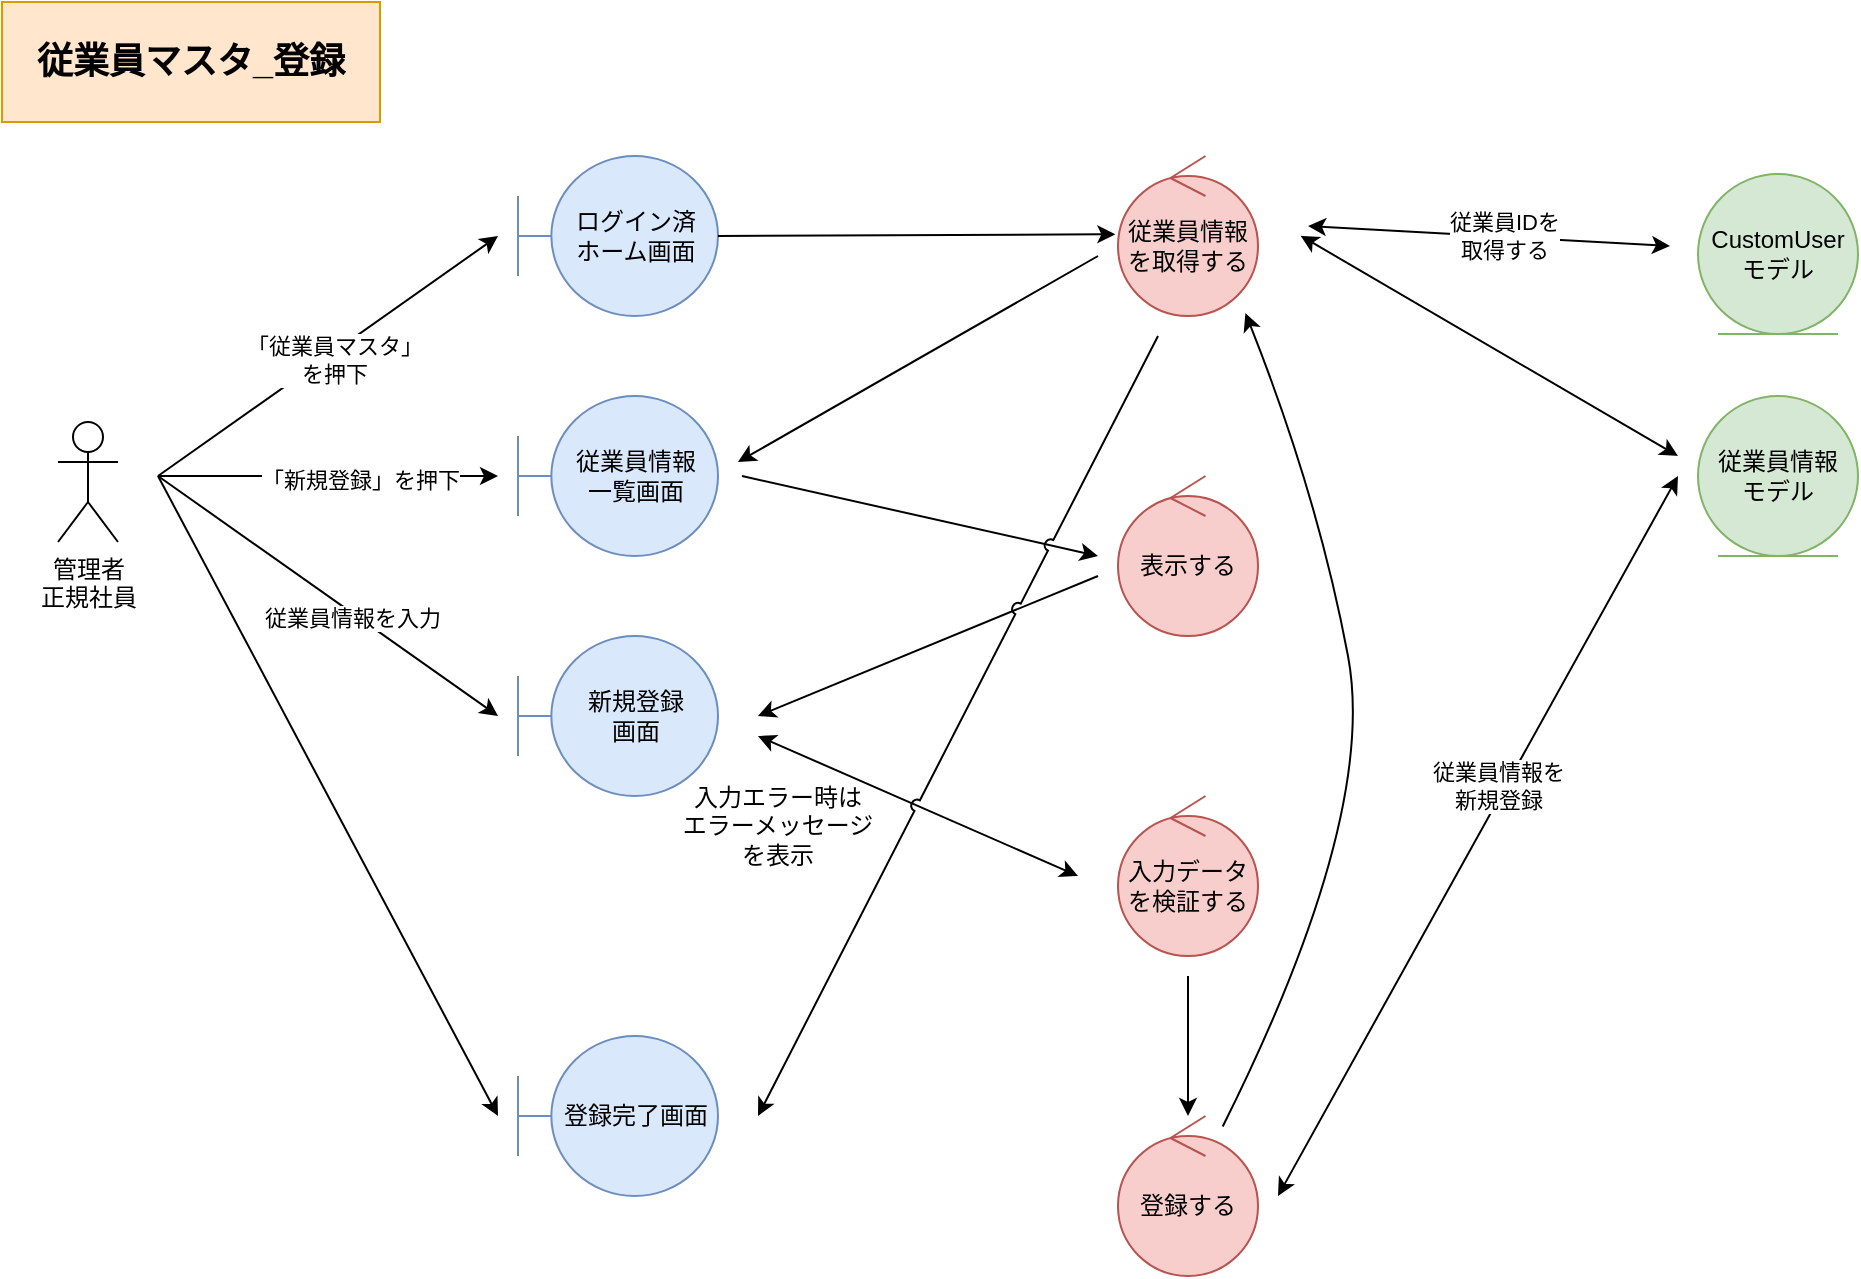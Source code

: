 <mxfile pages="5">
    <diagram id="Hv5B-8PwK2G4hIcCYNjr" name="*従業員情報管理_登録">
        <mxGraphModel dx="1428" dy="859" grid="0" gridSize="10" guides="1" tooltips="1" connect="1" arrows="1" fold="1" page="0" pageScale="1" pageWidth="827" pageHeight="1169" math="0" shadow="0">
            <root>
                <mxCell id="0"/>
                <mxCell id="1" parent="0"/>
                <mxCell id="2" value="ログイン済&lt;br&gt;ホーム画面" style="shape=umlBoundary;whiteSpace=wrap;html=1;fillColor=#dae8fc;strokeColor=#6c8ebf;" parent="1" vertex="1">
                    <mxGeometry x="120" y="40" width="100" height="80" as="geometry"/>
                </mxCell>
                <mxCell id="3" value="従業員情報&lt;br&gt;一覧画面" style="shape=umlBoundary;whiteSpace=wrap;html=1;fillColor=#dae8fc;strokeColor=#6c8ebf;" parent="1" vertex="1">
                    <mxGeometry x="120" y="160" width="100" height="80" as="geometry"/>
                </mxCell>
                <mxCell id="4" value="従業員情報&lt;br&gt;を取得する" style="ellipse;shape=umlControl;whiteSpace=wrap;html=1;fillColor=#f8cecc;strokeColor=#b85450;" parent="1" vertex="1">
                    <mxGeometry x="420" y="40" width="70" height="80" as="geometry"/>
                </mxCell>
                <mxCell id="5" value="" style="endArrow=classic;html=1;rounded=0;exitX=1;exitY=0.5;exitDx=0;exitDy=0;exitPerimeter=0;entryX=-0.019;entryY=0.489;entryDx=0;entryDy=0;entryPerimeter=0;" parent="1" source="2" target="4" edge="1">
                    <mxGeometry width="50" height="50" relative="1" as="geometry">
                        <mxPoint x="240" y="80" as="sourcePoint"/>
                        <mxPoint x="400" y="80" as="targetPoint"/>
                    </mxGeometry>
                </mxCell>
                <mxCell id="7" value="管理者&lt;br&gt;正規社員" style="shape=umlActor;verticalLabelPosition=bottom;verticalAlign=top;html=1;" parent="1" vertex="1">
                    <mxGeometry x="-110" y="173" width="30" height="60" as="geometry"/>
                </mxCell>
                <mxCell id="8" value="新規登録&lt;br&gt;画面" style="shape=umlBoundary;whiteSpace=wrap;html=1;fillColor=#dae8fc;strokeColor=#6c8ebf;" parent="1" vertex="1">
                    <mxGeometry x="120" y="280" width="100" height="80" as="geometry"/>
                </mxCell>
                <mxCell id="9" value="従業員情報&lt;br&gt;モデル" style="ellipse;shape=umlEntity;whiteSpace=wrap;html=1;fillColor=#d5e8d4;strokeColor=#82b366;" parent="1" vertex="1">
                    <mxGeometry x="710" y="160" width="80" height="80" as="geometry"/>
                </mxCell>
                <mxCell id="10" value="" style="endArrow=classic;html=1;rounded=0;exitX=1;exitY=0.5;exitDx=0;exitDy=0;exitPerimeter=0;startArrow=classic;startFill=1;" parent="1" edge="1">
                    <mxGeometry width="50" height="50" relative="1" as="geometry">
                        <mxPoint x="511.33" y="79.88" as="sourcePoint"/>
                        <mxPoint x="700" y="190" as="targetPoint"/>
                    </mxGeometry>
                </mxCell>
                <mxCell id="11" value="" style="endArrow=none;html=1;rounded=0;startArrow=classic;startFill=1;endFill=0;" parent="1" edge="1">
                    <mxGeometry width="50" height="50" relative="1" as="geometry">
                        <mxPoint x="230" y="193" as="sourcePoint"/>
                        <mxPoint x="410" y="90" as="targetPoint"/>
                    </mxGeometry>
                </mxCell>
                <mxCell id="12" value="表示する" style="ellipse;shape=umlControl;whiteSpace=wrap;html=1;fillColor=#f8cecc;strokeColor=#b85450;" parent="1" vertex="1">
                    <mxGeometry x="420" y="200" width="70" height="80" as="geometry"/>
                </mxCell>
                <mxCell id="13" value="" style="endArrow=none;html=1;rounded=0;startArrow=classic;startFill=1;endFill=0;" parent="1" edge="1">
                    <mxGeometry width="50" height="50" relative="1" as="geometry">
                        <mxPoint x="410" y="240" as="sourcePoint"/>
                        <mxPoint x="232" y="200" as="targetPoint"/>
                    </mxGeometry>
                </mxCell>
                <mxCell id="14" value="" style="endArrow=none;html=1;rounded=0;startArrow=classic;startFill=1;endFill=0;" parent="1" edge="1">
                    <mxGeometry width="50" height="50" relative="1" as="geometry">
                        <mxPoint x="240" y="320" as="sourcePoint"/>
                        <mxPoint x="410" y="250" as="targetPoint"/>
                    </mxGeometry>
                </mxCell>
                <mxCell id="15" value="入力データを検証する" style="ellipse;shape=umlControl;whiteSpace=wrap;html=1;fillColor=#f8cecc;strokeColor=#b85450;" parent="1" vertex="1">
                    <mxGeometry x="420" y="360" width="70" height="80" as="geometry"/>
                </mxCell>
                <mxCell id="16" value="" style="endArrow=classic;html=1;rounded=0;startArrow=classic;startFill=1;endFill=1;" parent="1" edge="1">
                    <mxGeometry width="50" height="50" relative="1" as="geometry">
                        <mxPoint x="400" y="400" as="sourcePoint"/>
                        <mxPoint x="240" y="330" as="targetPoint"/>
                    </mxGeometry>
                </mxCell>
                <mxCell id="17" value="登録する" style="ellipse;shape=umlControl;whiteSpace=wrap;html=1;fillColor=#f8cecc;strokeColor=#b85450;" parent="1" vertex="1">
                    <mxGeometry x="420" y="520" width="70" height="80" as="geometry"/>
                </mxCell>
                <mxCell id="18" value="" style="endArrow=none;html=1;rounded=0;startArrow=classic;startFill=1;endFill=0;" parent="1" source="17" edge="1">
                    <mxGeometry width="50" height="50" relative="1" as="geometry">
                        <mxPoint x="410" y="410" as="sourcePoint"/>
                        <mxPoint x="455" y="450" as="targetPoint"/>
                    </mxGeometry>
                </mxCell>
                <mxCell id="19" value="" style="endArrow=classic;html=1;rounded=0;startArrow=classic;startFill=1;endFill=1;" parent="1" edge="1">
                    <mxGeometry width="50" height="50" relative="1" as="geometry">
                        <mxPoint x="700" y="200" as="sourcePoint"/>
                        <mxPoint x="500" y="560" as="targetPoint"/>
                    </mxGeometry>
                </mxCell>
                <mxCell id="gHbTxZYjRix86hwpBTfX-34" value="従業員情報を&lt;br&gt;新規登録" style="edgeLabel;html=1;align=center;verticalAlign=middle;resizable=0;points=[];" parent="19" vertex="1" connectable="0">
                    <mxGeometry x="0.091" y="4" relative="1" as="geometry">
                        <mxPoint x="15" y="-43" as="offset"/>
                    </mxGeometry>
                </mxCell>
                <mxCell id="22" value="入力エラー時は&lt;br&gt;エラーメッセージ&lt;br&gt;を表示" style="text;html=1;strokeColor=none;fillColor=none;align=center;verticalAlign=middle;whiteSpace=wrap;rounded=0;" parent="1" vertex="1">
                    <mxGeometry x="170" y="360" width="160" height="30" as="geometry"/>
                </mxCell>
                <mxCell id="23" value="登録完了画面" style="shape=umlBoundary;whiteSpace=wrap;html=1;fillColor=#dae8fc;strokeColor=#6c8ebf;" parent="1" vertex="1">
                    <mxGeometry x="120" y="480" width="100" height="80" as="geometry"/>
                </mxCell>
                <mxCell id="24" value="" style="endArrow=none;html=1;rounded=0;startArrow=classic;startFill=1;endFill=0;jumpStyle=arc;" parent="1" edge="1">
                    <mxGeometry width="50" height="50" relative="1" as="geometry">
                        <mxPoint x="240" y="520" as="sourcePoint"/>
                        <mxPoint x="440" y="130" as="targetPoint"/>
                    </mxGeometry>
                </mxCell>
                <mxCell id="25" value="" style="endArrow=classic;html=1;rounded=0;" parent="1" edge="1">
                    <mxGeometry width="50" height="50" relative="1" as="geometry">
                        <mxPoint x="-60" y="200" as="sourcePoint"/>
                        <mxPoint x="110" y="80" as="targetPoint"/>
                    </mxGeometry>
                </mxCell>
                <mxCell id="30" value="「従業員マスタ」&lt;br&gt;を押下" style="edgeLabel;html=1;align=center;verticalAlign=middle;resizable=0;points=[];" parent="25" vertex="1" connectable="0">
                    <mxGeometry x="-0.222" relative="1" as="geometry">
                        <mxPoint x="22" y="-12" as="offset"/>
                    </mxGeometry>
                </mxCell>
                <mxCell id="26" value="" style="endArrow=classic;html=1;rounded=0;" parent="1" edge="1">
                    <mxGeometry width="50" height="50" relative="1" as="geometry">
                        <mxPoint x="-60" y="200" as="sourcePoint"/>
                        <mxPoint x="110" y="200" as="targetPoint"/>
                    </mxGeometry>
                </mxCell>
                <mxCell id="32" value="「新規登録」を押下" style="edgeLabel;html=1;align=center;verticalAlign=middle;resizable=0;points=[];" parent="26" vertex="1" connectable="0">
                    <mxGeometry x="0.19" y="-2" relative="1" as="geometry">
                        <mxPoint as="offset"/>
                    </mxGeometry>
                </mxCell>
                <mxCell id="27" value="" style="endArrow=classic;html=1;rounded=0;" parent="1" edge="1">
                    <mxGeometry width="50" height="50" relative="1" as="geometry">
                        <mxPoint x="-60" y="200" as="sourcePoint"/>
                        <mxPoint x="110" y="320" as="targetPoint"/>
                    </mxGeometry>
                </mxCell>
                <mxCell id="33" value="従業員情報を入力" style="edgeLabel;html=1;align=center;verticalAlign=middle;resizable=0;points=[];" parent="27" vertex="1" connectable="0">
                    <mxGeometry x="0.151" y="-2" relative="1" as="geometry">
                        <mxPoint as="offset"/>
                    </mxGeometry>
                </mxCell>
                <mxCell id="28" value="" style="endArrow=classic;html=1;rounded=0;" parent="1" edge="1">
                    <mxGeometry width="50" height="50" relative="1" as="geometry">
                        <mxPoint x="-60" y="200" as="sourcePoint"/>
                        <mxPoint x="110" y="520" as="targetPoint"/>
                    </mxGeometry>
                </mxCell>
                <mxCell id="29" value="従業員マスタ_登録" style="rounded=0;whiteSpace=wrap;html=1;fillColor=#ffe6cc;strokeColor=#d79b00;fontStyle=1;fontSize=18;" parent="1" vertex="1">
                    <mxGeometry x="-138" y="-37" width="189" height="60" as="geometry"/>
                </mxCell>
                <mxCell id="34" value="" style="curved=1;endArrow=classic;html=1;rounded=0;entryX=0.91;entryY=0.982;entryDx=0;entryDy=0;entryPerimeter=0;" parent="1" source="17" target="4" edge="1">
                    <mxGeometry width="50" height="50" relative="1" as="geometry">
                        <mxPoint x="140" y="330" as="sourcePoint"/>
                        <mxPoint x="190" y="280" as="targetPoint"/>
                        <Array as="points">
                            <mxPoint x="550" y="370"/>
                            <mxPoint x="520" y="210"/>
                        </Array>
                    </mxGeometry>
                </mxCell>
                <mxCell id="35" value="&lt;div style=&quot;color: rgb(177 , 231 , 177) ; background-color: rgb(0 , 32 , 32) ; font-family: &amp;#34;consolas&amp;#34; , &amp;#34;courier new&amp;#34; , monospace ; font-size: 14px ; line-height: 19px&quot;&gt;&lt;/div&gt;CustomUser&lt;br&gt;モデル" style="ellipse;shape=umlEntity;whiteSpace=wrap;html=1;fillColor=#d5e8d4;strokeColor=#82b366;" vertex="1" parent="1">
                    <mxGeometry x="710" y="49" width="80" height="80" as="geometry"/>
                </mxCell>
                <mxCell id="38" value="" style="endArrow=classic;html=1;rounded=0;startArrow=classic;startFill=1;" edge="1" parent="1">
                    <mxGeometry width="50" height="50" relative="1" as="geometry">
                        <mxPoint x="515" y="75" as="sourcePoint"/>
                        <mxPoint x="696" y="85" as="targetPoint"/>
                    </mxGeometry>
                </mxCell>
                <mxCell id="42" value="従業員IDを&lt;br&gt;取得する" style="edgeLabel;html=1;align=center;verticalAlign=middle;resizable=0;points=[];" vertex="1" connectable="0" parent="38">
                    <mxGeometry x="0.112" y="1" relative="1" as="geometry">
                        <mxPoint x="-3" as="offset"/>
                    </mxGeometry>
                </mxCell>
            </root>
        </mxGraphModel>
    </diagram>
    <diagram id="1LEc2-5TT9iGUVNX-sWB" name="*従業員情報管理_参照">
        <mxGraphModel dx="1428" dy="859" grid="0" gridSize="10" guides="1" tooltips="1" connect="1" arrows="1" fold="1" page="0" pageScale="1" pageWidth="827" pageHeight="1169" math="0" shadow="0">
            <root>
                <mxCell id="teE-KG6T1Xzd7_iqs4cO-0"/>
                <mxCell id="teE-KG6T1Xzd7_iqs4cO-1" parent="teE-KG6T1Xzd7_iqs4cO-0"/>
                <mxCell id="teE-KG6T1Xzd7_iqs4cO-3" value="ログイン済&lt;br&gt;ホーム画面" style="shape=umlBoundary;whiteSpace=wrap;html=1;fillColor=#dae8fc;strokeColor=#6c8ebf;" parent="teE-KG6T1Xzd7_iqs4cO-1" vertex="1">
                    <mxGeometry x="120" y="40" width="100" height="80" as="geometry"/>
                </mxCell>
                <mxCell id="teE-KG6T1Xzd7_iqs4cO-4" value="従業員情報&lt;br&gt;一覧画面" style="shape=umlBoundary;whiteSpace=wrap;html=1;fillColor=#dae8fc;strokeColor=#6c8ebf;" parent="teE-KG6T1Xzd7_iqs4cO-1" vertex="1">
                    <mxGeometry x="120" y="160" width="100" height="80" as="geometry"/>
                </mxCell>
                <mxCell id="teE-KG6T1Xzd7_iqs4cO-5" value="従業員情報&lt;br&gt;を取得する" style="ellipse;shape=umlControl;whiteSpace=wrap;html=1;fillColor=#f8cecc;strokeColor=#b85450;" parent="teE-KG6T1Xzd7_iqs4cO-1" vertex="1">
                    <mxGeometry x="420" y="40" width="70" height="80" as="geometry"/>
                </mxCell>
                <mxCell id="teE-KG6T1Xzd7_iqs4cO-6" value="従業員情報&lt;br&gt;モデル" style="ellipse;shape=umlEntity;whiteSpace=wrap;html=1;fillColor=#d5e8d4;strokeColor=#82b366;" parent="teE-KG6T1Xzd7_iqs4cO-1" vertex="1">
                    <mxGeometry x="640" y="120" width="80" height="80" as="geometry"/>
                </mxCell>
                <mxCell id="teE-KG6T1Xzd7_iqs4cO-7" value="表示する" style="ellipse;shape=umlControl;whiteSpace=wrap;html=1;fillColor=#f8cecc;strokeColor=#b85450;" parent="teE-KG6T1Xzd7_iqs4cO-1" vertex="1">
                    <mxGeometry x="420" y="210" width="70" height="80" as="geometry"/>
                </mxCell>
                <mxCell id="teE-KG6T1Xzd7_iqs4cO-8" value="詳細画面" style="shape=umlBoundary;whiteSpace=wrap;html=1;fillColor=#dae8fc;strokeColor=#6c8ebf;" parent="teE-KG6T1Xzd7_iqs4cO-1" vertex="1">
                    <mxGeometry x="120" y="280" width="100" height="80" as="geometry"/>
                </mxCell>
                <mxCell id="teE-KG6T1Xzd7_iqs4cO-9" value="" style="endArrow=classic;html=1;rounded=0;exitX=1;exitY=0.5;exitDx=0;exitDy=0;exitPerimeter=0;entryX=-0.019;entryY=0.489;entryDx=0;entryDy=0;entryPerimeter=0;" parent="teE-KG6T1Xzd7_iqs4cO-1" source="teE-KG6T1Xzd7_iqs4cO-3" target="teE-KG6T1Xzd7_iqs4cO-5" edge="1">
                    <mxGeometry width="50" height="50" relative="1" as="geometry">
                        <mxPoint x="240" y="80" as="sourcePoint"/>
                        <mxPoint x="400" y="80" as="targetPoint"/>
                    </mxGeometry>
                </mxCell>
                <mxCell id="teE-KG6T1Xzd7_iqs4cO-11" value="" style="endArrow=classic;html=1;rounded=0;" parent="teE-KG6T1Xzd7_iqs4cO-1" edge="1">
                    <mxGeometry width="50" height="50" relative="1" as="geometry">
                        <mxPoint x="410" y="90" as="sourcePoint"/>
                        <mxPoint x="240" y="200" as="targetPoint"/>
                    </mxGeometry>
                </mxCell>
                <mxCell id="teE-KG6T1Xzd7_iqs4cO-12" value="" style="endArrow=classic;html=1;rounded=0;" parent="teE-KG6T1Xzd7_iqs4cO-1" edge="1">
                    <mxGeometry width="50" height="50" relative="1" as="geometry">
                        <mxPoint x="240" y="210" as="sourcePoint"/>
                        <mxPoint x="410" y="260" as="targetPoint"/>
                    </mxGeometry>
                </mxCell>
                <mxCell id="teE-KG6T1Xzd7_iqs4cO-13" value="" style="endArrow=classic;html=1;rounded=0;" parent="teE-KG6T1Xzd7_iqs4cO-1" edge="1">
                    <mxGeometry width="50" height="50" relative="1" as="geometry">
                        <mxPoint x="400" y="270" as="sourcePoint"/>
                        <mxPoint x="240" y="320" as="targetPoint"/>
                    </mxGeometry>
                </mxCell>
                <mxCell id="teE-KG6T1Xzd7_iqs4cO-14" value="" style="endArrow=classic;html=1;rounded=0;startArrow=classic;startFill=1;" parent="teE-KG6T1Xzd7_iqs4cO-1" edge="1">
                    <mxGeometry width="50" height="50" relative="1" as="geometry">
                        <mxPoint x="500" y="80" as="sourcePoint"/>
                        <mxPoint x="630" y="150" as="targetPoint"/>
                    </mxGeometry>
                </mxCell>
                <mxCell id="GUXRypuZOEhrL2tdMeo5-0" value="従業員マスタ_参照" style="rounded=0;whiteSpace=wrap;html=1;fillColor=#ffe6cc;strokeColor=#d79b00;fontStyle=1;fontSize=18;" parent="teE-KG6T1Xzd7_iqs4cO-1" vertex="1">
                    <mxGeometry x="-138" y="-37" width="189" height="60" as="geometry"/>
                </mxCell>
                <mxCell id="yc1Dgl9wyBoy2emGXdmd-0" value="管理者&lt;br&gt;正規社員" style="shape=umlActor;verticalLabelPosition=bottom;verticalAlign=top;html=1;" parent="teE-KG6T1Xzd7_iqs4cO-1" vertex="1">
                    <mxGeometry x="-110" y="173" width="30" height="60" as="geometry"/>
                </mxCell>
                <mxCell id="yc1Dgl9wyBoy2emGXdmd-1" value="" style="endArrow=classic;html=1;rounded=0;" parent="teE-KG6T1Xzd7_iqs4cO-1" edge="1">
                    <mxGeometry width="50" height="50" relative="1" as="geometry">
                        <mxPoint x="-60" y="200" as="sourcePoint"/>
                        <mxPoint x="110" y="80" as="targetPoint"/>
                    </mxGeometry>
                </mxCell>
                <mxCell id="yc1Dgl9wyBoy2emGXdmd-2" value="「従業員情報マスタ」&lt;br&gt;を押下" style="edgeLabel;html=1;align=center;verticalAlign=middle;resizable=0;points=[];" parent="yc1Dgl9wyBoy2emGXdmd-1" vertex="1" connectable="0">
                    <mxGeometry x="-0.222" relative="1" as="geometry">
                        <mxPoint x="17" y="-13" as="offset"/>
                    </mxGeometry>
                </mxCell>
                <mxCell id="yc1Dgl9wyBoy2emGXdmd-3" value="" style="endArrow=classic;html=1;rounded=0;" parent="teE-KG6T1Xzd7_iqs4cO-1" edge="1">
                    <mxGeometry width="50" height="50" relative="1" as="geometry">
                        <mxPoint x="-60" y="200" as="sourcePoint"/>
                        <mxPoint x="110" y="200" as="targetPoint"/>
                    </mxGeometry>
                </mxCell>
                <mxCell id="yc1Dgl9wyBoy2emGXdmd-4" value="従業員を選択" style="edgeLabel;html=1;align=center;verticalAlign=middle;resizable=0;points=[];" parent="yc1Dgl9wyBoy2emGXdmd-3" vertex="1" connectable="0">
                    <mxGeometry x="0.19" y="-2" relative="1" as="geometry">
                        <mxPoint as="offset"/>
                    </mxGeometry>
                </mxCell>
                <mxCell id="yc1Dgl9wyBoy2emGXdmd-5" value="" style="endArrow=classic;html=1;rounded=0;" parent="teE-KG6T1Xzd7_iqs4cO-1" edge="1">
                    <mxGeometry width="50" height="50" relative="1" as="geometry">
                        <mxPoint x="-60" y="200" as="sourcePoint"/>
                        <mxPoint x="110" y="320" as="targetPoint"/>
                    </mxGeometry>
                </mxCell>
                <mxCell id="Bje9i6lHRft2zSghojRa-0" value="&lt;div style=&quot;color: rgb(177 , 231 , 177) ; background-color: rgb(0 , 32 , 32) ; font-family: &amp;#34;consolas&amp;#34; , &amp;#34;courier new&amp;#34; , monospace ; font-size: 14px ; line-height: 19px&quot;&gt;&lt;/div&gt;CustomUser&lt;br&gt;モデル" style="ellipse;shape=umlEntity;whiteSpace=wrap;html=1;fillColor=#d5e8d4;strokeColor=#82b366;" vertex="1" parent="teE-KG6T1Xzd7_iqs4cO-1">
                    <mxGeometry x="640" y="11" width="80" height="80" as="geometry"/>
                </mxCell>
                <mxCell id="Bje9i6lHRft2zSghojRa-1" value="" style="endArrow=classic;html=1;rounded=0;startArrow=classic;startFill=1;" edge="1" parent="teE-KG6T1Xzd7_iqs4cO-1">
                    <mxGeometry width="50" height="50" relative="1" as="geometry">
                        <mxPoint x="503" y="71" as="sourcePoint"/>
                        <mxPoint x="626" y="47" as="targetPoint"/>
                    </mxGeometry>
                </mxCell>
                <mxCell id="Bje9i6lHRft2zSghojRa-2" value="従業員IDを&lt;br&gt;取得する" style="edgeLabel;html=1;align=center;verticalAlign=middle;resizable=0;points=[];" vertex="1" connectable="0" parent="Bje9i6lHRft2zSghojRa-1">
                    <mxGeometry x="0.112" y="1" relative="1" as="geometry">
                        <mxPoint x="-3" as="offset"/>
                    </mxGeometry>
                </mxCell>
            </root>
        </mxGraphModel>
    </diagram>
    <diagram id="OLmLsMBLRtIgLy6cQK2p" name="*従業員情報管理_編集">
        <mxGraphModel dx="1428" dy="859" grid="0" gridSize="10" guides="1" tooltips="1" connect="1" arrows="1" fold="1" page="0" pageScale="1" pageWidth="827" pageHeight="1169" math="0" shadow="0">
            <root>
                <mxCell id="M7JWOXm7xKOBKCvq_NVv-0"/>
                <mxCell id="M7JWOXm7xKOBKCvq_NVv-1" parent="M7JWOXm7xKOBKCvq_NVv-0"/>
                <mxCell id="M7JWOXm7xKOBKCvq_NVv-3" value="ログイン済&lt;br&gt;ホーム画面" style="shape=umlBoundary;whiteSpace=wrap;html=1;fillColor=#dae8fc;strokeColor=#6c8ebf;" parent="M7JWOXm7xKOBKCvq_NVv-1" vertex="1">
                    <mxGeometry x="120" y="40" width="100" height="80" as="geometry"/>
                </mxCell>
                <mxCell id="M7JWOXm7xKOBKCvq_NVv-4" value="従業員情報&lt;br&gt;一覧画面" style="shape=umlBoundary;whiteSpace=wrap;html=1;fillColor=#dae8fc;strokeColor=#6c8ebf;" parent="M7JWOXm7xKOBKCvq_NVv-1" vertex="1">
                    <mxGeometry x="120" y="160" width="100" height="80" as="geometry"/>
                </mxCell>
                <mxCell id="M7JWOXm7xKOBKCvq_NVv-5" value="従業員情報&lt;br&gt;を取得する" style="ellipse;shape=umlControl;whiteSpace=wrap;html=1;fillColor=#f8cecc;strokeColor=#b85450;" parent="M7JWOXm7xKOBKCvq_NVv-1" vertex="1">
                    <mxGeometry x="420" y="40" width="70" height="80" as="geometry"/>
                </mxCell>
                <mxCell id="M7JWOXm7xKOBKCvq_NVv-6" value="従業員情報&lt;br&gt;モデル" style="ellipse;shape=umlEntity;whiteSpace=wrap;html=1;fillColor=#d5e8d4;strokeColor=#82b366;" parent="M7JWOXm7xKOBKCvq_NVv-1" vertex="1">
                    <mxGeometry x="640" y="120" width="80" height="80" as="geometry"/>
                </mxCell>
                <mxCell id="M7JWOXm7xKOBKCvq_NVv-7" value="表示する" style="ellipse;shape=umlControl;whiteSpace=wrap;html=1;fillColor=#f8cecc;strokeColor=#b85450;" parent="M7JWOXm7xKOBKCvq_NVv-1" vertex="1">
                    <mxGeometry x="420" y="160" width="70" height="80" as="geometry"/>
                </mxCell>
                <mxCell id="M7JWOXm7xKOBKCvq_NVv-8" value="詳細画面" style="shape=umlBoundary;whiteSpace=wrap;html=1;fillColor=#dae8fc;strokeColor=#6c8ebf;" parent="M7JWOXm7xKOBKCvq_NVv-1" vertex="1">
                    <mxGeometry x="120" y="280" width="100" height="80" as="geometry"/>
                </mxCell>
                <mxCell id="M7JWOXm7xKOBKCvq_NVv-9" value="" style="endArrow=classic;html=1;rounded=0;exitX=1;exitY=0.5;exitDx=0;exitDy=0;exitPerimeter=0;entryX=-0.019;entryY=0.489;entryDx=0;entryDy=0;entryPerimeter=0;" parent="M7JWOXm7xKOBKCvq_NVv-1" source="M7JWOXm7xKOBKCvq_NVv-3" target="M7JWOXm7xKOBKCvq_NVv-5" edge="1">
                    <mxGeometry width="50" height="50" relative="1" as="geometry">
                        <mxPoint x="240" y="80" as="sourcePoint"/>
                        <mxPoint x="400" y="80" as="targetPoint"/>
                    </mxGeometry>
                </mxCell>
                <mxCell id="M7JWOXm7xKOBKCvq_NVv-11" value="" style="endArrow=classic;html=1;rounded=0;" parent="M7JWOXm7xKOBKCvq_NVv-1" edge="1">
                    <mxGeometry width="50" height="50" relative="1" as="geometry">
                        <mxPoint x="410" y="90" as="sourcePoint"/>
                        <mxPoint x="240" y="190" as="targetPoint"/>
                    </mxGeometry>
                </mxCell>
                <mxCell id="M7JWOXm7xKOBKCvq_NVv-12" value="" style="endArrow=classic;html=1;rounded=0;" parent="M7JWOXm7xKOBKCvq_NVv-1" edge="1">
                    <mxGeometry width="50" height="50" relative="1" as="geometry">
                        <mxPoint x="240" y="200" as="sourcePoint"/>
                        <mxPoint x="410" y="200" as="targetPoint"/>
                    </mxGeometry>
                </mxCell>
                <mxCell id="M7JWOXm7xKOBKCvq_NVv-13" value="" style="endArrow=classic;html=1;rounded=0;startArrow=classic;startFill=1;" parent="M7JWOXm7xKOBKCvq_NVv-1" edge="1">
                    <mxGeometry width="50" height="50" relative="1" as="geometry">
                        <mxPoint x="410" y="210" as="sourcePoint"/>
                        <mxPoint x="240" y="320" as="targetPoint"/>
                    </mxGeometry>
                </mxCell>
                <mxCell id="M7JWOXm7xKOBKCvq_NVv-14" value="" style="endArrow=classic;html=1;rounded=0;startArrow=classic;startFill=1;" parent="M7JWOXm7xKOBKCvq_NVv-1" edge="1">
                    <mxGeometry width="50" height="50" relative="1" as="geometry">
                        <mxPoint x="500" y="80" as="sourcePoint"/>
                        <mxPoint x="630" y="160" as="targetPoint"/>
                    </mxGeometry>
                </mxCell>
                <mxCell id="M7JWOXm7xKOBKCvq_NVv-15" value="編集画面" style="shape=umlBoundary;whiteSpace=wrap;html=1;fillColor=#dae8fc;strokeColor=#6c8ebf;" parent="M7JWOXm7xKOBKCvq_NVv-1" vertex="1">
                    <mxGeometry x="120" y="400" width="100" height="80" as="geometry"/>
                </mxCell>
                <mxCell id="M7JWOXm7xKOBKCvq_NVv-16" value="" style="endArrow=classic;html=1;rounded=0;" parent="M7JWOXm7xKOBKCvq_NVv-1" edge="1">
                    <mxGeometry width="50" height="50" relative="1" as="geometry">
                        <mxPoint x="410" y="220" as="sourcePoint"/>
                        <mxPoint x="240" y="430" as="targetPoint"/>
                    </mxGeometry>
                </mxCell>
                <mxCell id="M7JWOXm7xKOBKCvq_NVv-17" value="入力データ検証" style="ellipse;shape=umlControl;whiteSpace=wrap;html=1;fillColor=#f8cecc;strokeColor=#b85450;" parent="M7JWOXm7xKOBKCvq_NVv-1" vertex="1">
                    <mxGeometry x="420" y="400" width="70" height="80" as="geometry"/>
                </mxCell>
                <mxCell id="M7JWOXm7xKOBKCvq_NVv-18" value="" style="endArrow=classic;html=1;rounded=0;startArrow=classic;startFill=1;" parent="M7JWOXm7xKOBKCvq_NVv-1" edge="1">
                    <mxGeometry width="50" height="50" relative="1" as="geometry">
                        <mxPoint x="240" y="440" as="sourcePoint"/>
                        <mxPoint x="410" y="440" as="targetPoint"/>
                    </mxGeometry>
                </mxCell>
                <mxCell id="3eAqccCFtA6U_8-MhlXx-1" value="入力エラー時は&lt;br&gt;エラーメッセージを表示" style="edgeLabel;html=1;align=center;verticalAlign=middle;resizable=0;points=[];" parent="M7JWOXm7xKOBKCvq_NVv-18" vertex="1" connectable="0">
                    <mxGeometry x="-0.183" relative="1" as="geometry">
                        <mxPoint x="21" as="offset"/>
                    </mxGeometry>
                </mxCell>
                <mxCell id="M7JWOXm7xKOBKCvq_NVv-19" value="更新する" style="ellipse;shape=umlControl;whiteSpace=wrap;html=1;fillColor=#f8cecc;strokeColor=#b85450;" parent="M7JWOXm7xKOBKCvq_NVv-1" vertex="1">
                    <mxGeometry x="420" y="280" width="70" height="80" as="geometry"/>
                </mxCell>
                <mxCell id="M7JWOXm7xKOBKCvq_NVv-20" value="" style="endArrow=classic;html=1;rounded=0;" parent="M7JWOXm7xKOBKCvq_NVv-1" source="M7JWOXm7xKOBKCvq_NVv-17" edge="1">
                    <mxGeometry width="50" height="50" relative="1" as="geometry">
                        <mxPoint x="455" y="390" as="sourcePoint"/>
                        <mxPoint x="455" y="370" as="targetPoint"/>
                    </mxGeometry>
                </mxCell>
                <mxCell id="M7JWOXm7xKOBKCvq_NVv-21" value="" style="endArrow=classic;html=1;rounded=0;startArrow=classic;startFill=1;" parent="M7JWOXm7xKOBKCvq_NVv-1" edge="1">
                    <mxGeometry width="50" height="50" relative="1" as="geometry">
                        <mxPoint x="500" y="320" as="sourcePoint"/>
                        <mxPoint x="630" y="170" as="targetPoint"/>
                    </mxGeometry>
                </mxCell>
                <mxCell id="oPCkh6VTPUrtZ9OKTkWk-0" value="従業員情報を&lt;br&gt;更新" style="edgeLabel;html=1;align=center;verticalAlign=middle;resizable=0;points=[];" parent="M7JWOXm7xKOBKCvq_NVv-21" vertex="1" connectable="0">
                    <mxGeometry x="0.172" y="1" relative="1" as="geometry">
                        <mxPoint y="9" as="offset"/>
                    </mxGeometry>
                </mxCell>
                <mxCell id="RmUKCtQS75bO6TPGUb9W-0" value="従業員マスタ_編集" style="rounded=0;whiteSpace=wrap;html=1;fillColor=#ffe6cc;strokeColor=#d79b00;fontStyle=1;fontSize=18;" parent="M7JWOXm7xKOBKCvq_NVv-1" vertex="1">
                    <mxGeometry x="-138" y="-37" width="189" height="60" as="geometry"/>
                </mxCell>
                <mxCell id="Q3QKWWCa-f-8Z-aexDkw-0" value="管理者&lt;br&gt;正規社員" style="shape=umlActor;verticalLabelPosition=bottom;verticalAlign=top;html=1;" parent="M7JWOXm7xKOBKCvq_NVv-1" vertex="1">
                    <mxGeometry x="-110" y="173" width="30" height="60" as="geometry"/>
                </mxCell>
                <mxCell id="Q3QKWWCa-f-8Z-aexDkw-1" value="" style="endArrow=classic;html=1;rounded=0;" parent="M7JWOXm7xKOBKCvq_NVv-1" edge="1">
                    <mxGeometry width="50" height="50" relative="1" as="geometry">
                        <mxPoint x="-60" y="200" as="sourcePoint"/>
                        <mxPoint x="110" y="80" as="targetPoint"/>
                    </mxGeometry>
                </mxCell>
                <mxCell id="Q3QKWWCa-f-8Z-aexDkw-2" value="「従業員情報マスタ」&lt;br&gt;を押下" style="edgeLabel;html=1;align=center;verticalAlign=middle;resizable=0;points=[];" parent="Q3QKWWCa-f-8Z-aexDkw-1" vertex="1" connectable="0">
                    <mxGeometry x="-0.222" relative="1" as="geometry">
                        <mxPoint x="24" y="-13" as="offset"/>
                    </mxGeometry>
                </mxCell>
                <mxCell id="Q3QKWWCa-f-8Z-aexDkw-3" value="" style="endArrow=classic;html=1;rounded=0;" parent="M7JWOXm7xKOBKCvq_NVv-1" edge="1">
                    <mxGeometry width="50" height="50" relative="1" as="geometry">
                        <mxPoint x="-60" y="200" as="sourcePoint"/>
                        <mxPoint x="110" y="200" as="targetPoint"/>
                    </mxGeometry>
                </mxCell>
                <mxCell id="Q3QKWWCa-f-8Z-aexDkw-4" value="従業員を選択" style="edgeLabel;html=1;align=center;verticalAlign=middle;resizable=0;points=[];" parent="Q3QKWWCa-f-8Z-aexDkw-3" vertex="1" connectable="0">
                    <mxGeometry x="0.19" y="-2" relative="1" as="geometry">
                        <mxPoint as="offset"/>
                    </mxGeometry>
                </mxCell>
                <mxCell id="Q3QKWWCa-f-8Z-aexDkw-5" value="" style="endArrow=classic;html=1;rounded=0;" parent="M7JWOXm7xKOBKCvq_NVv-1" edge="1">
                    <mxGeometry width="50" height="50" relative="1" as="geometry">
                        <mxPoint x="-60" y="200" as="sourcePoint"/>
                        <mxPoint x="110" y="320" as="targetPoint"/>
                    </mxGeometry>
                </mxCell>
                <mxCell id="VSu1B_-EwK-Grr8kOihJ-1" value="「編集」を押下" style="edgeLabel;html=1;align=center;verticalAlign=middle;resizable=0;points=[];" parent="Q3QKWWCa-f-8Z-aexDkw-5" vertex="1" connectable="0">
                    <mxGeometry x="-0.177" y="1" relative="1" as="geometry">
                        <mxPoint x="19" y="11" as="offset"/>
                    </mxGeometry>
                </mxCell>
                <mxCell id="Q3QKWWCa-f-8Z-aexDkw-6" value="" style="endArrow=classic;html=1;rounded=0;" parent="M7JWOXm7xKOBKCvq_NVv-1" edge="1">
                    <mxGeometry width="50" height="50" relative="1" as="geometry">
                        <mxPoint x="-60" y="200" as="sourcePoint"/>
                        <mxPoint x="110" y="440" as="targetPoint"/>
                    </mxGeometry>
                </mxCell>
                <mxCell id="3eAqccCFtA6U_8-MhlXx-0" value="従業員情報を入力し&lt;br&gt;「更新」を押下" style="edgeLabel;html=1;align=center;verticalAlign=middle;resizable=0;points=[];" parent="Q3QKWWCa-f-8Z-aexDkw-6" vertex="1" connectable="0">
                    <mxGeometry x="0.134" y="-1" relative="1" as="geometry">
                        <mxPoint as="offset"/>
                    </mxGeometry>
                </mxCell>
                <mxCell id="UP6xXsqPWXZBEHb_gk7--0" value="" style="curved=1;endArrow=classic;html=1;rounded=0;" parent="M7JWOXm7xKOBKCvq_NVv-1" edge="1">
                    <mxGeometry width="50" height="50" relative="1" as="geometry">
                        <mxPoint x="500" y="300" as="sourcePoint"/>
                        <mxPoint x="500" y="100" as="targetPoint"/>
                        <Array as="points">
                            <mxPoint x="580" y="180"/>
                        </Array>
                    </mxGeometry>
                </mxCell>
                <mxCell id="uSjXIb8hrFMV93OA6kSc-0" value="&lt;div style=&quot;color: rgb(177 , 231 , 177) ; background-color: rgb(0 , 32 , 32) ; font-family: &amp;#34;consolas&amp;#34; , &amp;#34;courier new&amp;#34; , monospace ; font-size: 14px ; line-height: 19px&quot;&gt;&lt;/div&gt;CustomUser&lt;br&gt;モデル" style="ellipse;shape=umlEntity;whiteSpace=wrap;html=1;fillColor=#d5e8d4;strokeColor=#82b366;" vertex="1" parent="M7JWOXm7xKOBKCvq_NVv-1">
                    <mxGeometry x="640" y="3" width="80" height="80" as="geometry"/>
                </mxCell>
                <mxCell id="uSjXIb8hrFMV93OA6kSc-1" value="" style="endArrow=classic;html=1;rounded=0;startArrow=classic;startFill=1;" edge="1" parent="M7JWOXm7xKOBKCvq_NVv-1">
                    <mxGeometry width="50" height="50" relative="1" as="geometry">
                        <mxPoint x="499" y="67" as="sourcePoint"/>
                        <mxPoint x="626" y="39" as="targetPoint"/>
                    </mxGeometry>
                </mxCell>
                <mxCell id="uSjXIb8hrFMV93OA6kSc-2" value="従業員IDを&lt;br&gt;取得する" style="edgeLabel;html=1;align=center;verticalAlign=middle;resizable=0;points=[];" vertex="1" connectable="0" parent="uSjXIb8hrFMV93OA6kSc-1">
                    <mxGeometry x="0.112" y="1" relative="1" as="geometry">
                        <mxPoint x="-3" as="offset"/>
                    </mxGeometry>
                </mxCell>
            </root>
        </mxGraphModel>
    </diagram>
    <diagram id="Nx75vGViFoE-MNcZE8Wq" name="*従業員情報管理_削除">
        <mxGraphModel dx="1428" dy="859" grid="0" gridSize="10" guides="1" tooltips="1" connect="1" arrows="1" fold="1" page="0" pageScale="1" pageWidth="827" pageHeight="1169" math="0" shadow="0">
            <root>
                <mxCell id="oS5wxg1Q6HXezZ8grsT4-0"/>
                <mxCell id="oS5wxg1Q6HXezZ8grsT4-1" parent="oS5wxg1Q6HXezZ8grsT4-0"/>
                <mxCell id="oS5wxg1Q6HXezZ8grsT4-3" value="ログイン済&lt;br&gt;ホーム画面" style="shape=umlBoundary;whiteSpace=wrap;html=1;fillColor=#dae8fc;strokeColor=#6c8ebf;" parent="oS5wxg1Q6HXezZ8grsT4-1" vertex="1">
                    <mxGeometry x="120" y="40" width="100" height="80" as="geometry"/>
                </mxCell>
                <mxCell id="oS5wxg1Q6HXezZ8grsT4-4" value="従業員情報&lt;br&gt;一覧画面" style="shape=umlBoundary;whiteSpace=wrap;html=1;fillColor=#dae8fc;strokeColor=#6c8ebf;" parent="oS5wxg1Q6HXezZ8grsT4-1" vertex="1">
                    <mxGeometry x="120" y="160" width="100" height="80" as="geometry"/>
                </mxCell>
                <mxCell id="oS5wxg1Q6HXezZ8grsT4-5" value="従業員情報&lt;br&gt;を取得する" style="ellipse;shape=umlControl;whiteSpace=wrap;html=1;fillColor=#f8cecc;strokeColor=#b85450;" parent="oS5wxg1Q6HXezZ8grsT4-1" vertex="1">
                    <mxGeometry x="420" y="40" width="70" height="80" as="geometry"/>
                </mxCell>
                <mxCell id="oS5wxg1Q6HXezZ8grsT4-6" value="従業員情報&lt;br&gt;モデル" style="ellipse;shape=umlEntity;whiteSpace=wrap;html=1;fillColor=#d5e8d4;strokeColor=#82b366;" parent="oS5wxg1Q6HXezZ8grsT4-1" vertex="1">
                    <mxGeometry x="640" y="120" width="80" height="80" as="geometry"/>
                </mxCell>
                <mxCell id="oS5wxg1Q6HXezZ8grsT4-7" value="表示する" style="ellipse;shape=umlControl;whiteSpace=wrap;html=1;fillColor=#f8cecc;strokeColor=#b85450;" parent="oS5wxg1Q6HXezZ8grsT4-1" vertex="1">
                    <mxGeometry x="420" y="210" width="70" height="80" as="geometry"/>
                </mxCell>
                <mxCell id="oS5wxg1Q6HXezZ8grsT4-8" value="詳細画面" style="shape=umlBoundary;whiteSpace=wrap;html=1;fillColor=#dae8fc;strokeColor=#6c8ebf;" parent="oS5wxg1Q6HXezZ8grsT4-1" vertex="1">
                    <mxGeometry x="120" y="280" width="100" height="80" as="geometry"/>
                </mxCell>
                <mxCell id="oS5wxg1Q6HXezZ8grsT4-9" value="" style="endArrow=classic;html=1;rounded=0;exitX=1;exitY=0.5;exitDx=0;exitDy=0;exitPerimeter=0;entryX=-0.019;entryY=0.489;entryDx=0;entryDy=0;entryPerimeter=0;" parent="oS5wxg1Q6HXezZ8grsT4-1" source="oS5wxg1Q6HXezZ8grsT4-3" target="oS5wxg1Q6HXezZ8grsT4-5" edge="1">
                    <mxGeometry width="50" height="50" relative="1" as="geometry">
                        <mxPoint x="240" y="80" as="sourcePoint"/>
                        <mxPoint x="400" y="80" as="targetPoint"/>
                    </mxGeometry>
                </mxCell>
                <mxCell id="oS5wxg1Q6HXezZ8grsT4-11" value="" style="endArrow=classic;html=1;rounded=0;" parent="oS5wxg1Q6HXezZ8grsT4-1" edge="1">
                    <mxGeometry width="50" height="50" relative="1" as="geometry">
                        <mxPoint x="410" y="90" as="sourcePoint"/>
                        <mxPoint x="240" y="200.0" as="targetPoint"/>
                    </mxGeometry>
                </mxCell>
                <mxCell id="oS5wxg1Q6HXezZ8grsT4-12" value="" style="endArrow=classic;html=1;rounded=0;" parent="oS5wxg1Q6HXezZ8grsT4-1" edge="1">
                    <mxGeometry width="50" height="50" relative="1" as="geometry">
                        <mxPoint x="240" y="210.0" as="sourcePoint"/>
                        <mxPoint x="410" y="260.0" as="targetPoint"/>
                    </mxGeometry>
                </mxCell>
                <mxCell id="oS5wxg1Q6HXezZ8grsT4-13" value="" style="endArrow=classic;html=1;rounded=0;startArrow=classic;startFill=1;" parent="oS5wxg1Q6HXezZ8grsT4-1" edge="1">
                    <mxGeometry width="50" height="50" relative="1" as="geometry">
                        <mxPoint x="500" y="80" as="sourcePoint"/>
                        <mxPoint x="630" y="150" as="targetPoint"/>
                    </mxGeometry>
                </mxCell>
                <mxCell id="oS5wxg1Q6HXezZ8grsT4-14" value="削除する" style="ellipse;shape=umlControl;whiteSpace=wrap;html=1;fillColor=#f8cecc;strokeColor=#b85450;" parent="oS5wxg1Q6HXezZ8grsT4-1" vertex="1">
                    <mxGeometry x="420" y="360" width="70" height="80" as="geometry"/>
                </mxCell>
                <mxCell id="oS5wxg1Q6HXezZ8grsT4-15" value="" style="endArrow=classic;html=1;rounded=0;startArrow=classic;startFill=1;" parent="oS5wxg1Q6HXezZ8grsT4-1" edge="1">
                    <mxGeometry width="50" height="50" relative="1" as="geometry">
                        <mxPoint x="500" y="400" as="sourcePoint"/>
                        <mxPoint x="630" y="160" as="targetPoint"/>
                    </mxGeometry>
                </mxCell>
                <mxCell id="PKN-heq40vlHvnaVrdqO-0" value="指定された従業員情報を&lt;br&gt;無効化" style="edgeLabel;html=1;align=center;verticalAlign=middle;resizable=0;points=[];" parent="oS5wxg1Q6HXezZ8grsT4-15" vertex="1" connectable="0">
                    <mxGeometry x="0.249" y="-1" relative="1" as="geometry">
                        <mxPoint x="34" y="-12" as="offset"/>
                    </mxGeometry>
                </mxCell>
                <mxCell id="oS5wxg1Q6HXezZ8grsT4-16" value="" style="endArrow=classic;html=1;rounded=0;" parent="oS5wxg1Q6HXezZ8grsT4-1" edge="1">
                    <mxGeometry width="50" height="50" relative="1" as="geometry">
                        <mxPoint x="400" y="270.0" as="sourcePoint"/>
                        <mxPoint x="240" y="320" as="targetPoint"/>
                    </mxGeometry>
                </mxCell>
                <mxCell id="oS5wxg1Q6HXezZ8grsT4-17" value="" style="endArrow=classic;html=1;rounded=0;" parent="oS5wxg1Q6HXezZ8grsT4-1" edge="1">
                    <mxGeometry width="50" height="50" relative="1" as="geometry">
                        <mxPoint x="240" y="330" as="sourcePoint"/>
                        <mxPoint x="410" y="400" as="targetPoint"/>
                    </mxGeometry>
                </mxCell>
                <mxCell id="AJ3POzuVrGBr5XfB09Bv-0" value="従業員マスタ_削除" style="rounded=0;whiteSpace=wrap;html=1;fillColor=#ffe6cc;strokeColor=#d79b00;fontStyle=1;fontSize=18;" parent="oS5wxg1Q6HXezZ8grsT4-1" vertex="1">
                    <mxGeometry x="-138" y="-37" width="189" height="60" as="geometry"/>
                </mxCell>
                <mxCell id="QFZjaa1xHu3H2fQnPVFu-0" value="正規社員" style="shape=umlActor;verticalLabelPosition=bottom;verticalAlign=top;html=1;" parent="oS5wxg1Q6HXezZ8grsT4-1" vertex="1">
                    <mxGeometry x="-110" y="173" width="30" height="60" as="geometry"/>
                </mxCell>
                <mxCell id="QFZjaa1xHu3H2fQnPVFu-1" value="" style="endArrow=classic;html=1;rounded=0;" parent="oS5wxg1Q6HXezZ8grsT4-1" edge="1">
                    <mxGeometry width="50" height="50" relative="1" as="geometry">
                        <mxPoint x="-60" y="200" as="sourcePoint"/>
                        <mxPoint x="110" y="80" as="targetPoint"/>
                    </mxGeometry>
                </mxCell>
                <mxCell id="QFZjaa1xHu3H2fQnPVFu-2" value="「従業員情報マスタ」&lt;br&gt;を押下" style="edgeLabel;html=1;align=center;verticalAlign=middle;resizable=0;points=[];" parent="QFZjaa1xHu3H2fQnPVFu-1" vertex="1" connectable="0">
                    <mxGeometry x="-0.222" relative="1" as="geometry">
                        <mxPoint x="17" y="-13" as="offset"/>
                    </mxGeometry>
                </mxCell>
                <mxCell id="QFZjaa1xHu3H2fQnPVFu-3" value="" style="endArrow=classic;html=1;rounded=0;" parent="oS5wxg1Q6HXezZ8grsT4-1" edge="1">
                    <mxGeometry width="50" height="50" relative="1" as="geometry">
                        <mxPoint x="-60" y="200" as="sourcePoint"/>
                        <mxPoint x="110" y="200" as="targetPoint"/>
                    </mxGeometry>
                </mxCell>
                <mxCell id="QFZjaa1xHu3H2fQnPVFu-4" value="従業員を選択" style="edgeLabel;html=1;align=center;verticalAlign=middle;resizable=0;points=[];" parent="QFZjaa1xHu3H2fQnPVFu-3" vertex="1" connectable="0">
                    <mxGeometry x="0.19" y="-2" relative="1" as="geometry">
                        <mxPoint as="offset"/>
                    </mxGeometry>
                </mxCell>
                <mxCell id="QFZjaa1xHu3H2fQnPVFu-5" value="" style="endArrow=classic;html=1;rounded=0;" parent="oS5wxg1Q6HXezZ8grsT4-1" edge="1">
                    <mxGeometry width="50" height="50" relative="1" as="geometry">
                        <mxPoint x="-60" y="200" as="sourcePoint"/>
                        <mxPoint x="110" y="320" as="targetPoint"/>
                    </mxGeometry>
                </mxCell>
                <mxCell id="mJr0DQ7VbdjP2wzefGI6-0" value="「削除」を押下" style="edgeLabel;html=1;align=center;verticalAlign=middle;resizable=0;points=[];" parent="QFZjaa1xHu3H2fQnPVFu-5" vertex="1" connectable="0">
                    <mxGeometry x="0.205" y="-3" relative="1" as="geometry">
                        <mxPoint x="-13" y="-9" as="offset"/>
                    </mxGeometry>
                </mxCell>
                <mxCell id="SfiQU3PJE5CwOAcPhYpT-0" value="" style="curved=1;endArrow=classic;html=1;rounded=0;" parent="oS5wxg1Q6HXezZ8grsT4-1" edge="1">
                    <mxGeometry width="50" height="50" relative="1" as="geometry">
                        <mxPoint x="490" y="380" as="sourcePoint"/>
                        <mxPoint x="500" y="100" as="targetPoint"/>
                        <Array as="points">
                            <mxPoint x="580" y="180"/>
                        </Array>
                    </mxGeometry>
                </mxCell>
                <mxCell id="52VynN2vp21azeh99jhf-0" value="&lt;div style=&quot;color: rgb(177 , 231 , 177) ; background-color: rgb(0 , 32 , 32) ; font-family: &amp;#34;consolas&amp;#34; , &amp;#34;courier new&amp;#34; , monospace ; font-size: 14px ; line-height: 19px&quot;&gt;&lt;/div&gt;CustomUser&lt;br&gt;モデル" style="ellipse;shape=umlEntity;whiteSpace=wrap;html=1;fillColor=#d5e8d4;strokeColor=#82b366;" vertex="1" parent="oS5wxg1Q6HXezZ8grsT4-1">
                    <mxGeometry x="640" y="-1" width="80" height="80" as="geometry"/>
                </mxCell>
                <mxCell id="52VynN2vp21azeh99jhf-1" value="" style="endArrow=classic;html=1;rounded=0;startArrow=classic;startFill=1;" edge="1" parent="oS5wxg1Q6HXezZ8grsT4-1">
                    <mxGeometry width="50" height="50" relative="1" as="geometry">
                        <mxPoint x="499" y="69" as="sourcePoint"/>
                        <mxPoint x="629" y="39" as="targetPoint"/>
                    </mxGeometry>
                </mxCell>
                <mxCell id="52VynN2vp21azeh99jhf-2" value="従業員IDを&lt;br&gt;取得する" style="edgeLabel;html=1;align=center;verticalAlign=middle;resizable=0;points=[];" vertex="1" connectable="0" parent="52VynN2vp21azeh99jhf-1">
                    <mxGeometry x="0.112" y="1" relative="1" as="geometry">
                        <mxPoint x="-3" as="offset"/>
                    </mxGeometry>
                </mxCell>
            </root>
        </mxGraphModel>
    </diagram>
    <diagram id="OSO4O63BFoZP4wHCJO6B" name="*従業員情報管理_完全削除">
        <mxGraphModel dx="1428" dy="859" grid="0" gridSize="10" guides="1" tooltips="1" connect="1" arrows="1" fold="1" page="0" pageScale="1" pageWidth="827" pageHeight="1169" math="0" shadow="0">
            <root>
                <mxCell id="2CbTUjZamSjC3_LLYE4Z-0"/>
                <mxCell id="2CbTUjZamSjC3_LLYE4Z-1" parent="2CbTUjZamSjC3_LLYE4Z-0"/>
                <mxCell id="2CbTUjZamSjC3_LLYE4Z-3" value="ログイン済&lt;br&gt;ホーム画面" style="shape=umlBoundary;whiteSpace=wrap;html=1;fillColor=#dae8fc;strokeColor=#6c8ebf;" parent="2CbTUjZamSjC3_LLYE4Z-1" vertex="1">
                    <mxGeometry x="120" y="40" width="100" height="80" as="geometry"/>
                </mxCell>
                <mxCell id="2CbTUjZamSjC3_LLYE4Z-4" value="従業員情報&lt;br&gt;一覧画面" style="shape=umlBoundary;whiteSpace=wrap;html=1;fillColor=#dae8fc;strokeColor=#6c8ebf;" parent="2CbTUjZamSjC3_LLYE4Z-1" vertex="1">
                    <mxGeometry x="120" y="160" width="100" height="80" as="geometry"/>
                </mxCell>
                <mxCell id="2CbTUjZamSjC3_LLYE4Z-5" value="従業員情報&lt;br&gt;を取得する" style="ellipse;shape=umlControl;whiteSpace=wrap;html=1;fillColor=#f8cecc;strokeColor=#b85450;" parent="2CbTUjZamSjC3_LLYE4Z-1" vertex="1">
                    <mxGeometry x="420" y="40" width="70" height="80" as="geometry"/>
                </mxCell>
                <mxCell id="2CbTUjZamSjC3_LLYE4Z-6" value="従業員情報&lt;br&gt;モデル" style="ellipse;shape=umlEntity;whiteSpace=wrap;html=1;fillColor=#d5e8d4;strokeColor=#82b366;" parent="2CbTUjZamSjC3_LLYE4Z-1" vertex="1">
                    <mxGeometry x="640" y="120" width="80" height="80" as="geometry"/>
                </mxCell>
                <mxCell id="2CbTUjZamSjC3_LLYE4Z-7" value="表示する" style="ellipse;shape=umlControl;whiteSpace=wrap;html=1;fillColor=#f8cecc;strokeColor=#b85450;" parent="2CbTUjZamSjC3_LLYE4Z-1" vertex="1">
                    <mxGeometry x="420" y="210" width="70" height="80" as="geometry"/>
                </mxCell>
                <mxCell id="2CbTUjZamSjC3_LLYE4Z-8" value="詳細画面" style="shape=umlBoundary;whiteSpace=wrap;html=1;fillColor=#dae8fc;strokeColor=#6c8ebf;" parent="2CbTUjZamSjC3_LLYE4Z-1" vertex="1">
                    <mxGeometry x="120" y="280" width="100" height="80" as="geometry"/>
                </mxCell>
                <mxCell id="2CbTUjZamSjC3_LLYE4Z-9" value="" style="endArrow=classic;html=1;rounded=0;exitX=1;exitY=0.5;exitDx=0;exitDy=0;exitPerimeter=0;entryX=-0.019;entryY=0.489;entryDx=0;entryDy=0;entryPerimeter=0;" parent="2CbTUjZamSjC3_LLYE4Z-1" source="2CbTUjZamSjC3_LLYE4Z-3" target="2CbTUjZamSjC3_LLYE4Z-5" edge="1">
                    <mxGeometry width="50" height="50" relative="1" as="geometry">
                        <mxPoint x="240" y="80" as="sourcePoint"/>
                        <mxPoint x="400" y="80" as="targetPoint"/>
                    </mxGeometry>
                </mxCell>
                <mxCell id="2CbTUjZamSjC3_LLYE4Z-10" value="「従業員情報マスタ」&lt;br&gt;を押下" style="text;html=1;strokeColor=none;fillColor=none;align=center;verticalAlign=middle;whiteSpace=wrap;rounded=0;" parent="2CbTUjZamSjC3_LLYE4Z-1" vertex="1">
                    <mxGeometry x="230" y="40" width="160" height="30" as="geometry"/>
                </mxCell>
                <mxCell id="2CbTUjZamSjC3_LLYE4Z-11" value="" style="endArrow=classic;html=1;rounded=0;" parent="2CbTUjZamSjC3_LLYE4Z-1" edge="1">
                    <mxGeometry width="50" height="50" relative="1" as="geometry">
                        <mxPoint x="410" y="90" as="sourcePoint"/>
                        <mxPoint x="240" y="200.0" as="targetPoint"/>
                    </mxGeometry>
                </mxCell>
                <mxCell id="2CbTUjZamSjC3_LLYE4Z-12" value="" style="endArrow=classic;html=1;rounded=0;" parent="2CbTUjZamSjC3_LLYE4Z-1" edge="1">
                    <mxGeometry width="50" height="50" relative="1" as="geometry">
                        <mxPoint x="240" y="210.0" as="sourcePoint"/>
                        <mxPoint x="410" y="260.0" as="targetPoint"/>
                    </mxGeometry>
                </mxCell>
                <mxCell id="2CbTUjZamSjC3_LLYE4Z-13" value="" style="endArrow=classic;html=1;rounded=0;startArrow=classic;startFill=1;" parent="2CbTUjZamSjC3_LLYE4Z-1" edge="1">
                    <mxGeometry width="50" height="50" relative="1" as="geometry">
                        <mxPoint x="500" y="80" as="sourcePoint"/>
                        <mxPoint x="630" y="150" as="targetPoint"/>
                    </mxGeometry>
                </mxCell>
                <mxCell id="2CbTUjZamSjC3_LLYE4Z-14" value="完全削除&lt;br&gt;する" style="ellipse;shape=umlControl;whiteSpace=wrap;html=1;fillColor=#f8cecc;strokeColor=#b85450;" parent="2CbTUjZamSjC3_LLYE4Z-1" vertex="1">
                    <mxGeometry x="420" y="360" width="70" height="80" as="geometry"/>
                </mxCell>
                <mxCell id="2CbTUjZamSjC3_LLYE4Z-15" value="" style="endArrow=classic;html=1;rounded=0;startArrow=classic;startFill=1;" parent="2CbTUjZamSjC3_LLYE4Z-1" edge="1">
                    <mxGeometry width="50" height="50" relative="1" as="geometry">
                        <mxPoint x="500" y="400" as="sourcePoint"/>
                        <mxPoint x="630" y="160" as="targetPoint"/>
                    </mxGeometry>
                </mxCell>
                <mxCell id="w5j9gDCwtYdJnNVoVLTV-1" value="指定された従業員情報を&lt;br&gt;システムから削除" style="edgeLabel;html=1;align=center;verticalAlign=middle;resizable=0;points=[];" parent="2CbTUjZamSjC3_LLYE4Z-15" vertex="1" connectable="0">
                    <mxGeometry x="0.45" y="-2" relative="1" as="geometry">
                        <mxPoint x="27" as="offset"/>
                    </mxGeometry>
                </mxCell>
                <mxCell id="2CbTUjZamSjC3_LLYE4Z-16" value="" style="endArrow=classic;html=1;rounded=0;" parent="2CbTUjZamSjC3_LLYE4Z-1" edge="1">
                    <mxGeometry width="50" height="50" relative="1" as="geometry">
                        <mxPoint x="400" y="270.0" as="sourcePoint"/>
                        <mxPoint x="240" y="320" as="targetPoint"/>
                    </mxGeometry>
                </mxCell>
                <mxCell id="2CbTUjZamSjC3_LLYE4Z-17" value="" style="endArrow=classic;html=1;rounded=0;" parent="2CbTUjZamSjC3_LLYE4Z-1" edge="1">
                    <mxGeometry width="50" height="50" relative="1" as="geometry">
                        <mxPoint x="240" y="330" as="sourcePoint"/>
                        <mxPoint x="410" y="400" as="targetPoint"/>
                    </mxGeometry>
                </mxCell>
                <mxCell id="HnC04TZpt9WaJ-vy0PrU-0" value="従業員マスタ_完了" style="rounded=0;whiteSpace=wrap;html=1;fillColor=#ffe6cc;strokeColor=#d79b00;fontStyle=1;fontSize=18;" parent="2CbTUjZamSjC3_LLYE4Z-1" vertex="1">
                    <mxGeometry x="-138" y="-37" width="218" height="60" as="geometry"/>
                </mxCell>
                <mxCell id="ejgq3l3k_ea2lgflVU3s-0" value="管理者" style="shape=umlActor;verticalLabelPosition=bottom;verticalAlign=top;html=1;" parent="2CbTUjZamSjC3_LLYE4Z-1" vertex="1">
                    <mxGeometry x="-110" y="173" width="30" height="60" as="geometry"/>
                </mxCell>
                <mxCell id="ejgq3l3k_ea2lgflVU3s-1" value="" style="endArrow=classic;html=1;rounded=0;" parent="2CbTUjZamSjC3_LLYE4Z-1" edge="1">
                    <mxGeometry width="50" height="50" relative="1" as="geometry">
                        <mxPoint x="-60" y="200" as="sourcePoint"/>
                        <mxPoint x="110" y="80" as="targetPoint"/>
                    </mxGeometry>
                </mxCell>
                <mxCell id="ejgq3l3k_ea2lgflVU3s-2" value="「従業員情報マスタ」&lt;br&gt;を押下" style="edgeLabel;html=1;align=center;verticalAlign=middle;resizable=0;points=[];" parent="ejgq3l3k_ea2lgflVU3s-1" vertex="1" connectable="0">
                    <mxGeometry x="-0.222" relative="1" as="geometry">
                        <mxPoint x="17" y="-13" as="offset"/>
                    </mxGeometry>
                </mxCell>
                <mxCell id="ejgq3l3k_ea2lgflVU3s-3" value="" style="endArrow=classic;html=1;rounded=0;" parent="2CbTUjZamSjC3_LLYE4Z-1" edge="1">
                    <mxGeometry width="50" height="50" relative="1" as="geometry">
                        <mxPoint x="-60" y="200" as="sourcePoint"/>
                        <mxPoint x="110" y="200" as="targetPoint"/>
                    </mxGeometry>
                </mxCell>
                <mxCell id="ejgq3l3k_ea2lgflVU3s-4" value="従業員を選択" style="edgeLabel;html=1;align=center;verticalAlign=middle;resizable=0;points=[];" parent="ejgq3l3k_ea2lgflVU3s-3" vertex="1" connectable="0">
                    <mxGeometry x="0.19" y="-2" relative="1" as="geometry">
                        <mxPoint as="offset"/>
                    </mxGeometry>
                </mxCell>
                <mxCell id="ejgq3l3k_ea2lgflVU3s-5" value="" style="endArrow=classic;html=1;rounded=0;" parent="2CbTUjZamSjC3_LLYE4Z-1" edge="1">
                    <mxGeometry width="50" height="50" relative="1" as="geometry">
                        <mxPoint x="-60" y="200" as="sourcePoint"/>
                        <mxPoint x="110" y="320" as="targetPoint"/>
                    </mxGeometry>
                </mxCell>
                <mxCell id="hARVzunXm-gzCWblTabT-0" value="「削除」を押下" style="edgeLabel;html=1;align=center;verticalAlign=middle;resizable=0;points=[];" parent="ejgq3l3k_ea2lgflVU3s-5" vertex="1" connectable="0">
                    <mxGeometry x="0.203" y="-2" relative="1" as="geometry">
                        <mxPoint x="-3" y="-7" as="offset"/>
                    </mxGeometry>
                </mxCell>
                <mxCell id="7PaPxxTKs2wufhZ3Sxi4-0" value="" style="curved=1;endArrow=classic;html=1;rounded=0;" parent="2CbTUjZamSjC3_LLYE4Z-1" edge="1">
                    <mxGeometry width="50" height="50" relative="1" as="geometry">
                        <mxPoint x="490" y="380" as="sourcePoint"/>
                        <mxPoint x="500" y="100" as="targetPoint"/>
                        <Array as="points">
                            <mxPoint x="580" y="180"/>
                        </Array>
                    </mxGeometry>
                </mxCell>
                <mxCell id="9FPLzHU09OvFsvIZyy7K-0" value="&lt;div style=&quot;color: rgb(177 , 231 , 177) ; background-color: rgb(0 , 32 , 32) ; font-family: &amp;#34;consolas&amp;#34; , &amp;#34;courier new&amp;#34; , monospace ; font-size: 14px ; line-height: 19px&quot;&gt;&lt;/div&gt;CustomUser&lt;br&gt;モデル" style="ellipse;shape=umlEntity;whiteSpace=wrap;html=1;fillColor=#d5e8d4;strokeColor=#82b366;" vertex="1" parent="2CbTUjZamSjC3_LLYE4Z-1">
                    <mxGeometry x="640" y="7" width="80" height="80" as="geometry"/>
                </mxCell>
                <mxCell id="9FPLzHU09OvFsvIZyy7K-1" value="" style="endArrow=classic;html=1;rounded=0;startArrow=classic;startFill=1;" edge="1" parent="2CbTUjZamSjC3_LLYE4Z-1">
                    <mxGeometry width="50" height="50" relative="1" as="geometry">
                        <mxPoint x="498" y="68" as="sourcePoint"/>
                        <mxPoint x="626" y="43" as="targetPoint"/>
                    </mxGeometry>
                </mxCell>
                <mxCell id="9FPLzHU09OvFsvIZyy7K-2" value="従業員IDを&lt;br&gt;取得する" style="edgeLabel;html=1;align=center;verticalAlign=middle;resizable=0;points=[];" vertex="1" connectable="0" parent="9FPLzHU09OvFsvIZyy7K-1">
                    <mxGeometry x="0.112" y="1" relative="1" as="geometry">
                        <mxPoint x="-3" as="offset"/>
                    </mxGeometry>
                </mxCell>
            </root>
        </mxGraphModel>
    </diagram>
</mxfile>